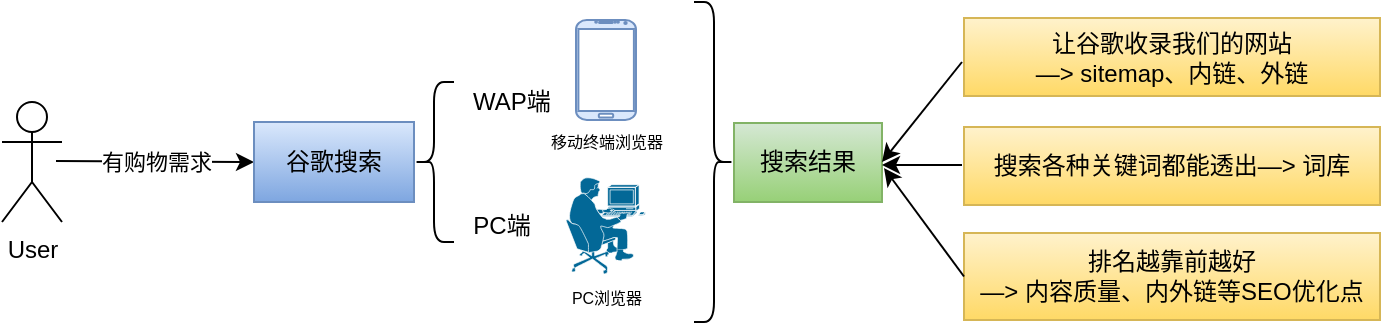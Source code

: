 <mxfile version="21.6.8" type="github">
  <diagram name="第 1 页" id="Lh4JASso7kGYIhVqFqvU">
    <mxGraphModel dx="985" dy="536" grid="1" gridSize="10" guides="1" tooltips="1" connect="1" arrows="1" fold="1" page="1" pageScale="1" pageWidth="827" pageHeight="1169" math="0" shadow="0">
      <root>
        <mxCell id="0" />
        <mxCell id="1" parent="0" />
        <mxCell id="7T_8MjJRUfIJsUsyiFrn-1" value="User" style="shape=umlActor;verticalLabelPosition=bottom;verticalAlign=top;html=1;" parent="1" vertex="1">
          <mxGeometry x="20" y="320" width="30" height="60" as="geometry" />
        </mxCell>
        <mxCell id="7T_8MjJRUfIJsUsyiFrn-2" value="移动终端浏览器" style="verticalLabelPosition=bottom;verticalAlign=top;html=1;shadow=0;dashed=0;strokeWidth=1;shape=mxgraph.android.phone2;strokeColor=#6c8ebf;fillColor=#dae8fc;fontSize=8;" parent="1" vertex="1">
          <mxGeometry x="307" y="279" width="30" height="50" as="geometry" />
        </mxCell>
        <mxCell id="7T_8MjJRUfIJsUsyiFrn-3" value="" style="endArrow=classic;html=1;rounded=0;" parent="1" edge="1">
          <mxGeometry relative="1" as="geometry">
            <mxPoint x="47" y="349.5" as="sourcePoint" />
            <mxPoint x="146" y="350" as="targetPoint" />
          </mxGeometry>
        </mxCell>
        <mxCell id="7T_8MjJRUfIJsUsyiFrn-4" value="有购物需求" style="edgeLabel;resizable=0;html=1;align=center;verticalAlign=middle;" parent="7T_8MjJRUfIJsUsyiFrn-3" connectable="0" vertex="1">
          <mxGeometry relative="1" as="geometry" />
        </mxCell>
        <mxCell id="7T_8MjJRUfIJsUsyiFrn-5" value="" style="shape=curlyBracket;whiteSpace=wrap;html=1;rounded=1;labelPosition=left;verticalLabelPosition=middle;align=right;verticalAlign=middle;" parent="1" vertex="1">
          <mxGeometry x="226" y="310" width="20" height="80" as="geometry" />
        </mxCell>
        <mxCell id="7T_8MjJRUfIJsUsyiFrn-6" value="WAP端" style="text;html=1;strokeColor=none;fillColor=none;align=center;verticalAlign=middle;whiteSpace=wrap;rounded=0;" parent="1" vertex="1">
          <mxGeometry x="245" y="305" width="60" height="30" as="geometry" />
        </mxCell>
        <mxCell id="7T_8MjJRUfIJsUsyiFrn-8" value="PC端" style="text;html=1;strokeColor=none;fillColor=none;align=center;verticalAlign=middle;whiteSpace=wrap;rounded=0;" parent="1" vertex="1">
          <mxGeometry x="240" y="367" width="60" height="30" as="geometry" />
        </mxCell>
        <mxCell id="7T_8MjJRUfIJsUsyiFrn-9" value="谷歌搜索" style="rounded=0;whiteSpace=wrap;html=1;fillColor=#dae8fc;strokeColor=#6c8ebf;gradientColor=#7ea6e0;" parent="1" vertex="1">
          <mxGeometry x="146" y="330" width="80" height="40" as="geometry" />
        </mxCell>
        <mxCell id="7T_8MjJRUfIJsUsyiFrn-10" value="PC浏览器" style="shape=mxgraph.cisco.people.pc_man;sketch=0;html=1;pointerEvents=1;dashed=0;fillColor=#036897;strokeColor=#ffffff;strokeWidth=2;verticalLabelPosition=bottom;verticalAlign=top;align=center;outlineConnect=0;fontSize=8;" parent="1" vertex="1">
          <mxGeometry x="302" y="357.5" width="40" height="49" as="geometry" />
        </mxCell>
        <mxCell id="7T_8MjJRUfIJsUsyiFrn-11" value="" style="shape=curlyBracket;whiteSpace=wrap;html=1;rounded=1;flipH=1;labelPosition=right;verticalLabelPosition=middle;align=left;verticalAlign=middle;" parent="1" vertex="1">
          <mxGeometry x="366" y="270" width="20" height="160" as="geometry" />
        </mxCell>
        <mxCell id="7T_8MjJRUfIJsUsyiFrn-12" value="搜索结果" style="rounded=0;whiteSpace=wrap;html=1;fillColor=#d5e8d4;strokeColor=#82b366;gradientColor=#97d077;" parent="1" vertex="1">
          <mxGeometry x="386" y="330.5" width="74" height="39.5" as="geometry" />
        </mxCell>
        <mxCell id="7T_8MjJRUfIJsUsyiFrn-14" value="搜索各种关键词都能透出—&amp;gt; 词库" style="rounded=0;whiteSpace=wrap;html=1;fillColor=#fff2cc;strokeColor=#d6b656;gradientColor=#ffd966;" parent="1" vertex="1">
          <mxGeometry x="501" y="332.5" width="208" height="39" as="geometry" />
        </mxCell>
        <mxCell id="7T_8MjJRUfIJsUsyiFrn-15" value="排名越靠前越好&lt;br&gt;—&amp;gt; 内容质量、内外链等SEO优化点" style="rounded=0;whiteSpace=wrap;html=1;align=center;fillColor=#fff2cc;strokeColor=#d6b656;gradientColor=#ffd966;" parent="1" vertex="1">
          <mxGeometry x="501" y="385.5" width="208" height="43.5" as="geometry" />
        </mxCell>
        <mxCell id="7T_8MjJRUfIJsUsyiFrn-16" value="让谷歌收录我们的网站&lt;br&gt;—&amp;gt; sitemap、内链、外链" style="rounded=0;whiteSpace=wrap;html=1;fillColor=#fff2cc;strokeColor=#d6b656;gradientColor=#ffd966;" parent="1" vertex="1">
          <mxGeometry x="501" y="278" width="208" height="39" as="geometry" />
        </mxCell>
        <mxCell id="7T_8MjJRUfIJsUsyiFrn-17" value="" style="endArrow=classic;html=1;rounded=0;" parent="1" edge="1">
          <mxGeometry width="50" height="50" relative="1" as="geometry">
            <mxPoint x="500" y="300" as="sourcePoint" />
            <mxPoint x="460" y="350" as="targetPoint" />
          </mxGeometry>
        </mxCell>
        <mxCell id="7T_8MjJRUfIJsUsyiFrn-19" value="" style="endArrow=classic;html=1;rounded=0;" parent="1" edge="1">
          <mxGeometry width="50" height="50" relative="1" as="geometry">
            <mxPoint x="500" y="351.5" as="sourcePoint" />
            <mxPoint x="460" y="351.5" as="targetPoint" />
          </mxGeometry>
        </mxCell>
        <mxCell id="7T_8MjJRUfIJsUsyiFrn-20" value="" style="endArrow=classic;html=1;rounded=0;exitX=0;exitY=0.5;exitDx=0;exitDy=0;" parent="1" source="7T_8MjJRUfIJsUsyiFrn-15" edge="1">
          <mxGeometry width="50" height="50" relative="1" as="geometry">
            <mxPoint x="481" y="393" as="sourcePoint" />
            <mxPoint x="461" y="353" as="targetPoint" />
          </mxGeometry>
        </mxCell>
      </root>
    </mxGraphModel>
  </diagram>
</mxfile>
